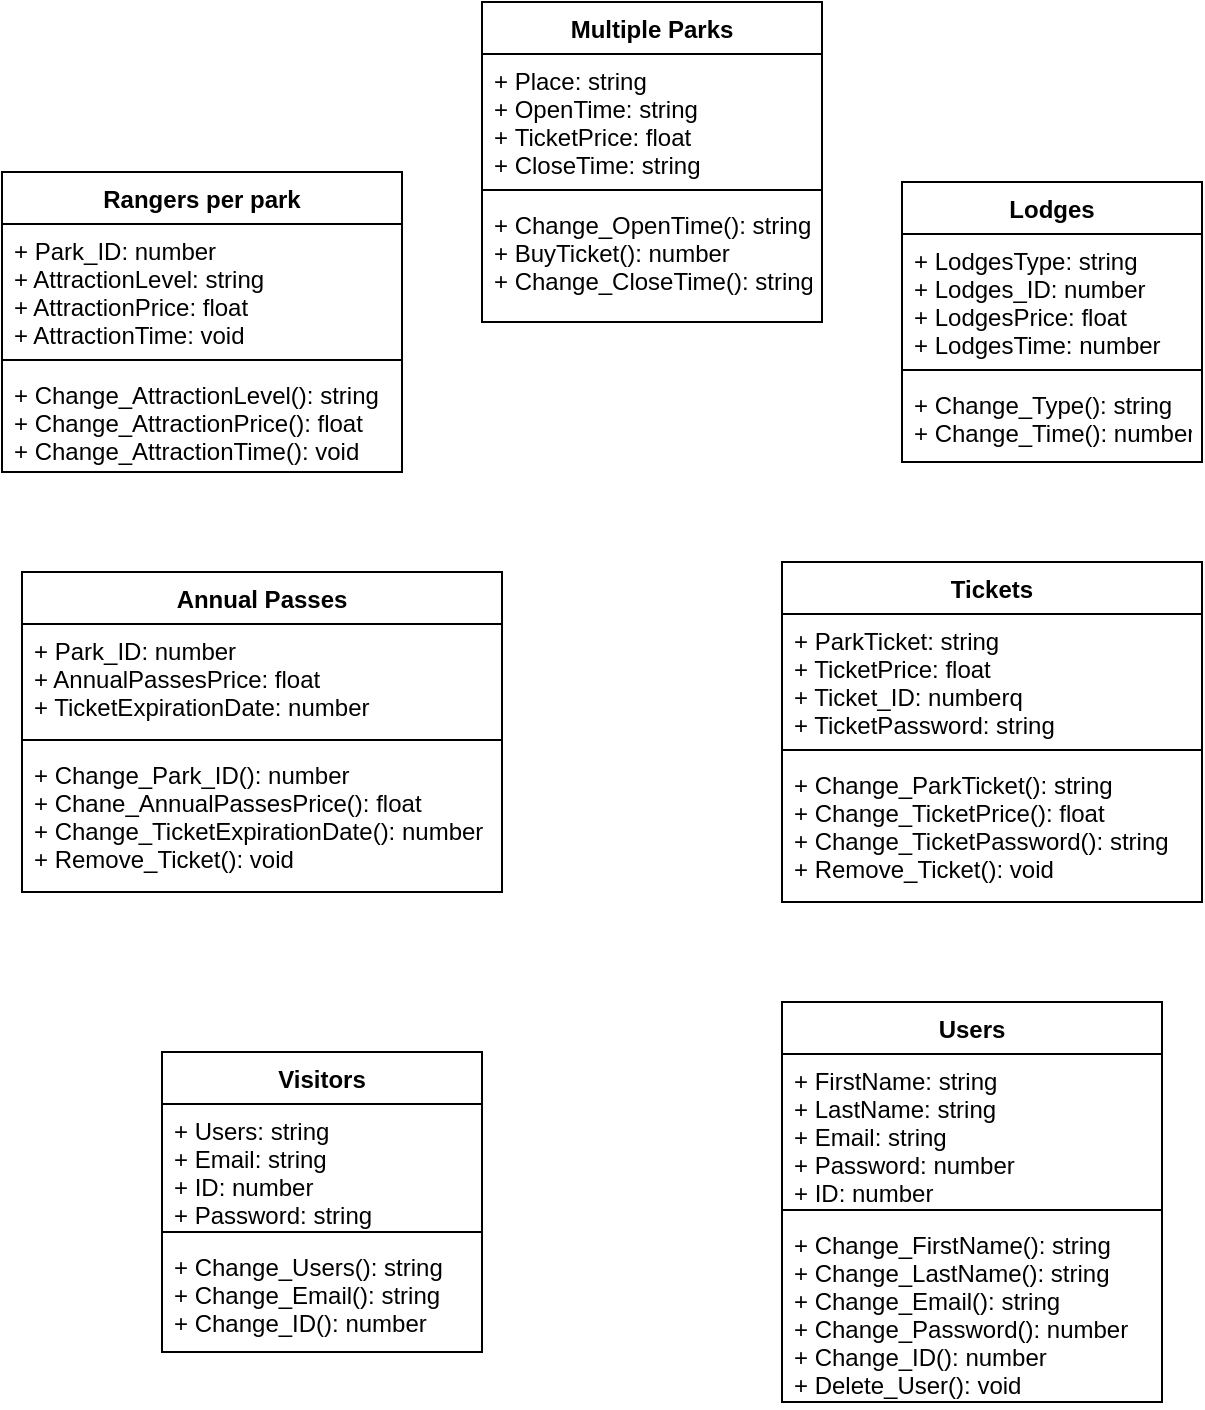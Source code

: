 <mxfile version="20.8.23" type="github">
  <diagram name="Страница 1" id="4Qkz850bjPRODeTR0QSB">
    <mxGraphModel dx="1465" dy="900" grid="1" gridSize="10" guides="1" tooltips="1" connect="1" arrows="1" fold="1" page="1" pageScale="1" pageWidth="827" pageHeight="1169" math="0" shadow="0">
      <root>
        <mxCell id="0" />
        <mxCell id="1" parent="0" />
        <mxCell id="O-kr8Ra3DdRilhxST2_t-5" value="Users" style="swimlane;fontStyle=1;align=center;verticalAlign=top;childLayout=stackLayout;horizontal=1;startSize=26;horizontalStack=0;resizeParent=1;resizeParentMax=0;resizeLast=0;collapsible=1;marginBottom=0;" vertex="1" parent="1">
          <mxGeometry x="470" y="520" width="190" height="200" as="geometry" />
        </mxCell>
        <mxCell id="O-kr8Ra3DdRilhxST2_t-6" value="+ FirstName: string&#xa;+ LastName: string&#xa;+ Email: string&#xa;+ Password: number&#xa;+ ID: number" style="text;strokeColor=none;fillColor=none;align=left;verticalAlign=top;spacingLeft=4;spacingRight=4;overflow=hidden;rotatable=0;points=[[0,0.5],[1,0.5]];portConstraint=eastwest;" vertex="1" parent="O-kr8Ra3DdRilhxST2_t-5">
          <mxGeometry y="26" width="190" height="74" as="geometry" />
        </mxCell>
        <mxCell id="O-kr8Ra3DdRilhxST2_t-7" value="" style="line;strokeWidth=1;fillColor=none;align=left;verticalAlign=middle;spacingTop=-1;spacingLeft=3;spacingRight=3;rotatable=0;labelPosition=right;points=[];portConstraint=eastwest;strokeColor=inherit;" vertex="1" parent="O-kr8Ra3DdRilhxST2_t-5">
          <mxGeometry y="100" width="190" height="8" as="geometry" />
        </mxCell>
        <mxCell id="O-kr8Ra3DdRilhxST2_t-8" value="+ Change_FirstName(): string&#xa;+ Change_LastName(): string&#xa;+ Change_Email(): string&#xa;+ Change_Password(): number&#xa;+ Change_ID(): number&#xa;+ Delete_User(): void" style="text;strokeColor=none;fillColor=none;align=left;verticalAlign=top;spacingLeft=4;spacingRight=4;overflow=hidden;rotatable=0;points=[[0,0.5],[1,0.5]];portConstraint=eastwest;" vertex="1" parent="O-kr8Ra3DdRilhxST2_t-5">
          <mxGeometry y="108" width="190" height="92" as="geometry" />
        </mxCell>
        <mxCell id="O-kr8Ra3DdRilhxST2_t-12" value="Lodges" style="swimlane;fontStyle=1;align=center;verticalAlign=top;childLayout=stackLayout;horizontal=1;startSize=26;horizontalStack=0;resizeParent=1;resizeParentMax=0;resizeLast=0;collapsible=1;marginBottom=0;" vertex="1" parent="1">
          <mxGeometry x="530" y="110" width="150" height="140" as="geometry" />
        </mxCell>
        <mxCell id="O-kr8Ra3DdRilhxST2_t-13" value="+ LodgesType: string&#xa;+ Lodges_ID: number&#xa;+ LodgesPrice: float&#xa;+ LodgesTime: number" style="text;strokeColor=none;fillColor=none;align=left;verticalAlign=top;spacingLeft=4;spacingRight=4;overflow=hidden;rotatable=0;points=[[0,0.5],[1,0.5]];portConstraint=eastwest;" vertex="1" parent="O-kr8Ra3DdRilhxST2_t-12">
          <mxGeometry y="26" width="150" height="64" as="geometry" />
        </mxCell>
        <mxCell id="O-kr8Ra3DdRilhxST2_t-14" value="" style="line;strokeWidth=1;fillColor=none;align=left;verticalAlign=middle;spacingTop=-1;spacingLeft=3;spacingRight=3;rotatable=0;labelPosition=right;points=[];portConstraint=eastwest;strokeColor=inherit;" vertex="1" parent="O-kr8Ra3DdRilhxST2_t-12">
          <mxGeometry y="90" width="150" height="8" as="geometry" />
        </mxCell>
        <mxCell id="O-kr8Ra3DdRilhxST2_t-15" value="+ Change_Type(): string&#xa;+ Change_Time(): number" style="text;strokeColor=none;fillColor=none;align=left;verticalAlign=top;spacingLeft=4;spacingRight=4;overflow=hidden;rotatable=0;points=[[0,0.5],[1,0.5]];portConstraint=eastwest;" vertex="1" parent="O-kr8Ra3DdRilhxST2_t-12">
          <mxGeometry y="98" width="150" height="42" as="geometry" />
        </mxCell>
        <mxCell id="O-kr8Ra3DdRilhxST2_t-16" value="Multiple Parks" style="swimlane;fontStyle=1;align=center;verticalAlign=top;childLayout=stackLayout;horizontal=1;startSize=26;horizontalStack=0;resizeParent=1;resizeParentMax=0;resizeLast=0;collapsible=1;marginBottom=0;" vertex="1" parent="1">
          <mxGeometry x="320" y="20" width="170" height="160" as="geometry" />
        </mxCell>
        <mxCell id="O-kr8Ra3DdRilhxST2_t-17" value="+ Place: string&#xa;+ OpenTime: string&#xa;+ TicketPrice: float&#xa;+ CloseTime: string" style="text;strokeColor=none;fillColor=none;align=left;verticalAlign=top;spacingLeft=4;spacingRight=4;overflow=hidden;rotatable=0;points=[[0,0.5],[1,0.5]];portConstraint=eastwest;" vertex="1" parent="O-kr8Ra3DdRilhxST2_t-16">
          <mxGeometry y="26" width="170" height="64" as="geometry" />
        </mxCell>
        <mxCell id="O-kr8Ra3DdRilhxST2_t-18" value="" style="line;strokeWidth=1;fillColor=none;align=left;verticalAlign=middle;spacingTop=-1;spacingLeft=3;spacingRight=3;rotatable=0;labelPosition=right;points=[];portConstraint=eastwest;strokeColor=inherit;" vertex="1" parent="O-kr8Ra3DdRilhxST2_t-16">
          <mxGeometry y="90" width="170" height="8" as="geometry" />
        </mxCell>
        <mxCell id="O-kr8Ra3DdRilhxST2_t-19" value="+ Change_OpenTime(): string&#xa;+ BuyTicket(): number&#xa;+ Change_CloseTime(): string" style="text;strokeColor=none;fillColor=none;align=left;verticalAlign=top;spacingLeft=4;spacingRight=4;overflow=hidden;rotatable=0;points=[[0,0.5],[1,0.5]];portConstraint=eastwest;" vertex="1" parent="O-kr8Ra3DdRilhxST2_t-16">
          <mxGeometry y="98" width="170" height="62" as="geometry" />
        </mxCell>
        <mxCell id="O-kr8Ra3DdRilhxST2_t-20" value="Rangers per park" style="swimlane;fontStyle=1;align=center;verticalAlign=top;childLayout=stackLayout;horizontal=1;startSize=26;horizontalStack=0;resizeParent=1;resizeParentMax=0;resizeLast=0;collapsible=1;marginBottom=0;" vertex="1" parent="1">
          <mxGeometry x="80" y="105" width="200" height="150" as="geometry" />
        </mxCell>
        <mxCell id="O-kr8Ra3DdRilhxST2_t-21" value="+ Park_ID: number&#xa;+ AttractionLevel: string&#xa;+ AttractionPrice: float&#xa;+ AttractionTime: void" style="text;strokeColor=none;fillColor=none;align=left;verticalAlign=top;spacingLeft=4;spacingRight=4;overflow=hidden;rotatable=0;points=[[0,0.5],[1,0.5]];portConstraint=eastwest;" vertex="1" parent="O-kr8Ra3DdRilhxST2_t-20">
          <mxGeometry y="26" width="200" height="64" as="geometry" />
        </mxCell>
        <mxCell id="O-kr8Ra3DdRilhxST2_t-22" value="" style="line;strokeWidth=1;fillColor=none;align=left;verticalAlign=middle;spacingTop=-1;spacingLeft=3;spacingRight=3;rotatable=0;labelPosition=right;points=[];portConstraint=eastwest;strokeColor=inherit;" vertex="1" parent="O-kr8Ra3DdRilhxST2_t-20">
          <mxGeometry y="90" width="200" height="8" as="geometry" />
        </mxCell>
        <mxCell id="O-kr8Ra3DdRilhxST2_t-23" value="+ Change_AttractionLevel(): string&#xa;+ Change_AttractionPrice(): float&#xa;+ Change_AttractionTime(): void" style="text;strokeColor=none;fillColor=none;align=left;verticalAlign=top;spacingLeft=4;spacingRight=4;overflow=hidden;rotatable=0;points=[[0,0.5],[1,0.5]];portConstraint=eastwest;" vertex="1" parent="O-kr8Ra3DdRilhxST2_t-20">
          <mxGeometry y="98" width="200" height="52" as="geometry" />
        </mxCell>
        <mxCell id="O-kr8Ra3DdRilhxST2_t-24" value="Tickets" style="swimlane;fontStyle=1;align=center;verticalAlign=top;childLayout=stackLayout;horizontal=1;startSize=26;horizontalStack=0;resizeParent=1;resizeParentMax=0;resizeLast=0;collapsible=1;marginBottom=0;" vertex="1" parent="1">
          <mxGeometry x="470" y="300" width="210" height="170" as="geometry" />
        </mxCell>
        <mxCell id="O-kr8Ra3DdRilhxST2_t-25" value="+ ParkTicket: string&#xa;+ TicketPrice: float&#xa;+ Ticket_ID: numberq&#xa;+ TicketPassword: string" style="text;strokeColor=none;fillColor=none;align=left;verticalAlign=top;spacingLeft=4;spacingRight=4;overflow=hidden;rotatable=0;points=[[0,0.5],[1,0.5]];portConstraint=eastwest;" vertex="1" parent="O-kr8Ra3DdRilhxST2_t-24">
          <mxGeometry y="26" width="210" height="64" as="geometry" />
        </mxCell>
        <mxCell id="O-kr8Ra3DdRilhxST2_t-26" value="" style="line;strokeWidth=1;fillColor=none;align=left;verticalAlign=middle;spacingTop=-1;spacingLeft=3;spacingRight=3;rotatable=0;labelPosition=right;points=[];portConstraint=eastwest;strokeColor=inherit;" vertex="1" parent="O-kr8Ra3DdRilhxST2_t-24">
          <mxGeometry y="90" width="210" height="8" as="geometry" />
        </mxCell>
        <mxCell id="O-kr8Ra3DdRilhxST2_t-27" value="+ Change_ParkTicket(): string&#xa;+ Change_TicketPrice(): float&#xa;+ Change_TicketPassword(): string&#xa;+ Remove_Ticket(): void" style="text;strokeColor=none;fillColor=none;align=left;verticalAlign=top;spacingLeft=4;spacingRight=4;overflow=hidden;rotatable=0;points=[[0,0.5],[1,0.5]];portConstraint=eastwest;" vertex="1" parent="O-kr8Ra3DdRilhxST2_t-24">
          <mxGeometry y="98" width="210" height="72" as="geometry" />
        </mxCell>
        <mxCell id="O-kr8Ra3DdRilhxST2_t-28" value="Annual Passes" style="swimlane;fontStyle=1;align=center;verticalAlign=top;childLayout=stackLayout;horizontal=1;startSize=26;horizontalStack=0;resizeParent=1;resizeParentMax=0;resizeLast=0;collapsible=1;marginBottom=0;" vertex="1" parent="1">
          <mxGeometry x="90" y="305" width="240" height="160" as="geometry" />
        </mxCell>
        <mxCell id="O-kr8Ra3DdRilhxST2_t-29" value="+ Park_ID: number&#xa;+ AnnualPassesPrice: float&#xa;+ TicketExpirationDate: number" style="text;strokeColor=none;fillColor=none;align=left;verticalAlign=top;spacingLeft=4;spacingRight=4;overflow=hidden;rotatable=0;points=[[0,0.5],[1,0.5]];portConstraint=eastwest;" vertex="1" parent="O-kr8Ra3DdRilhxST2_t-28">
          <mxGeometry y="26" width="240" height="54" as="geometry" />
        </mxCell>
        <mxCell id="O-kr8Ra3DdRilhxST2_t-30" value="" style="line;strokeWidth=1;fillColor=none;align=left;verticalAlign=middle;spacingTop=-1;spacingLeft=3;spacingRight=3;rotatable=0;labelPosition=right;points=[];portConstraint=eastwest;strokeColor=inherit;" vertex="1" parent="O-kr8Ra3DdRilhxST2_t-28">
          <mxGeometry y="80" width="240" height="8" as="geometry" />
        </mxCell>
        <mxCell id="O-kr8Ra3DdRilhxST2_t-31" value="+ Change_Park_ID(): number&#xa;+ Chane_AnnualPassesPrice(): float&#xa;+ Change_TicketExpirationDate(): number&#xa;+ Remove_Ticket(): void" style="text;strokeColor=none;fillColor=none;align=left;verticalAlign=top;spacingLeft=4;spacingRight=4;overflow=hidden;rotatable=0;points=[[0,0.5],[1,0.5]];portConstraint=eastwest;" vertex="1" parent="O-kr8Ra3DdRilhxST2_t-28">
          <mxGeometry y="88" width="240" height="72" as="geometry" />
        </mxCell>
        <mxCell id="O-kr8Ra3DdRilhxST2_t-32" value="Visitors" style="swimlane;fontStyle=1;align=center;verticalAlign=top;childLayout=stackLayout;horizontal=1;startSize=26;horizontalStack=0;resizeParent=1;resizeParentMax=0;resizeLast=0;collapsible=1;marginBottom=0;" vertex="1" parent="1">
          <mxGeometry x="160" y="545" width="160" height="150" as="geometry" />
        </mxCell>
        <mxCell id="O-kr8Ra3DdRilhxST2_t-33" value="+ Users: string&#xa;+ Email: string&#xa;+ ID: number&#xa;+ Password: string" style="text;strokeColor=none;fillColor=none;align=left;verticalAlign=top;spacingLeft=4;spacingRight=4;overflow=hidden;rotatable=0;points=[[0,0.5],[1,0.5]];portConstraint=eastwest;" vertex="1" parent="O-kr8Ra3DdRilhxST2_t-32">
          <mxGeometry y="26" width="160" height="60" as="geometry" />
        </mxCell>
        <mxCell id="O-kr8Ra3DdRilhxST2_t-34" value="" style="line;strokeWidth=1;fillColor=none;align=left;verticalAlign=middle;spacingTop=-1;spacingLeft=3;spacingRight=3;rotatable=0;labelPosition=right;points=[];portConstraint=eastwest;strokeColor=inherit;" vertex="1" parent="O-kr8Ra3DdRilhxST2_t-32">
          <mxGeometry y="86" width="160" height="8" as="geometry" />
        </mxCell>
        <mxCell id="O-kr8Ra3DdRilhxST2_t-35" value="+ Change_Users(): string&#xa;+ Change_Email(): string&#xa;+ Change_ID(): number" style="text;strokeColor=none;fillColor=none;align=left;verticalAlign=top;spacingLeft=4;spacingRight=4;overflow=hidden;rotatable=0;points=[[0,0.5],[1,0.5]];portConstraint=eastwest;" vertex="1" parent="O-kr8Ra3DdRilhxST2_t-32">
          <mxGeometry y="94" width="160" height="56" as="geometry" />
        </mxCell>
      </root>
    </mxGraphModel>
  </diagram>
</mxfile>
